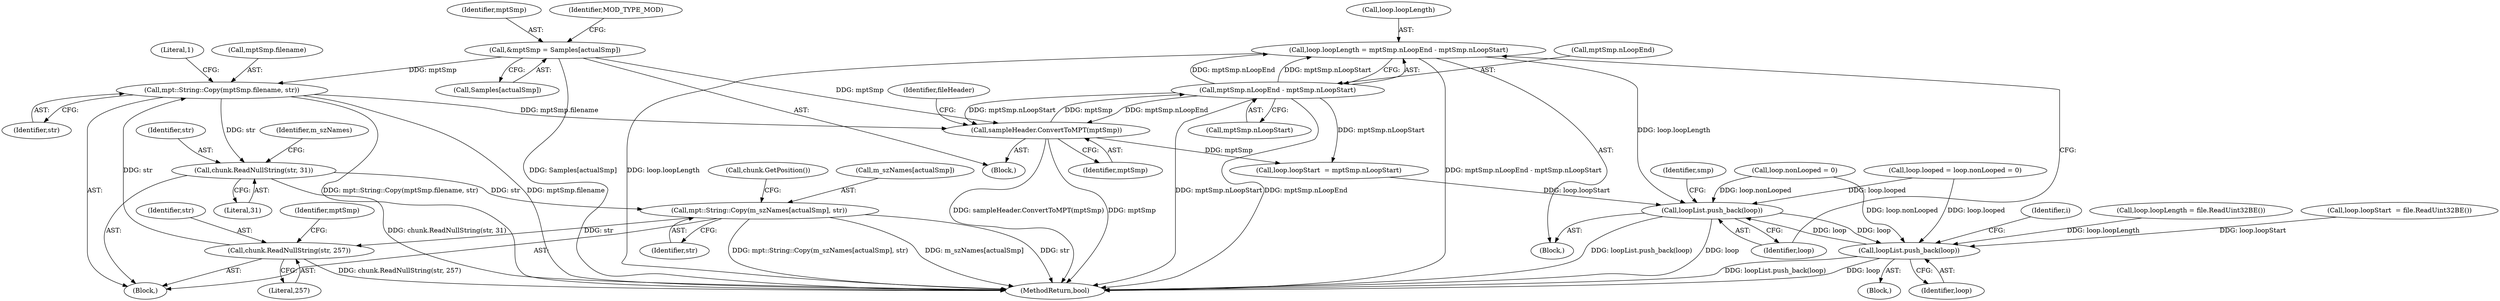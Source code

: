 digraph "0_openmpt_61fc6d3030a4d4283105cb5fb46b27b42fa5575e_1@integer" {
"1000399" [label="(Call,loop.loopLength = mptSmp.nLoopEnd - mptSmp.nLoopStart)"];
"1000403" [label="(Call,mptSmp.nLoopEnd - mptSmp.nLoopStart)"];
"1000329" [label="(Call,sampleHeader.ConvertToMPT(mptSmp))"];
"1000305" [label="(Call,mpt::String::Copy(mptSmp.filename, str))"];
"1000261" [label="(Call,&mptSmp = Samples[actualSmp])"];
"1000302" [label="(Call,chunk.ReadNullString(str, 257))"];
"1000315" [label="(Call,mpt::String::Copy(m_szNames[actualSmp], str))"];
"1000312" [label="(Call,chunk.ReadNullString(str, 31))"];
"1000410" [label="(Call,loopList.push_back(loop))"];
"1000434" [label="(Call,loopList.push_back(loop))"];
"1000372" [label="(Call,loop.looped = loop.nonLooped = 0)"];
"1000423" [label="(Block,)"];
"1000411" [label="(Identifier,loop)"];
"1000410" [label="(Call,loopList.push_back(loop))"];
"1000376" [label="(Call,loop.nonLooped = 0)"];
"1000312" [label="(Call,chunk.ReadNullString(str, 31))"];
"1000263" [label="(Call,Samples[actualSmp])"];
"1000334" [label="(Identifier,fileHeader)"];
"1000400" [label="(Call,loop.loopLength)"];
"1002118" [label="(MethodReturn,bool)"];
"1000303" [label="(Identifier,str)"];
"1000404" [label="(Call,mptSmp.nLoopEnd)"];
"1000422" [label="(Identifier,i)"];
"1000262" [label="(Identifier,mptSmp)"];
"1000261" [label="(Call,&mptSmp = Samples[actualSmp])"];
"1000316" [label="(Call,m_szNames[actualSmp])"];
"1000403" [label="(Call,mptSmp.nLoopEnd - mptSmp.nLoopStart)"];
"1000329" [label="(Call,sampleHeader.ConvertToMPT(mptSmp))"];
"1000315" [label="(Call,mpt::String::Copy(m_szNames[actualSmp], str))"];
"1000302" [label="(Call,chunk.ReadNullString(str, 257))"];
"1000322" [label="(Call,chunk.GetPosition())"];
"1000300" [label="(Block,)"];
"1000330" [label="(Identifier,mptSmp)"];
"1000309" [label="(Identifier,str)"];
"1000429" [label="(Call,loop.loopLength = file.ReadUint32BE())"];
"1000311" [label="(Literal,1)"];
"1000215" [label="(Identifier,smp)"];
"1000267" [label="(Identifier,MOD_TYPE_MOD)"];
"1000435" [label="(Identifier,loop)"];
"1000407" [label="(Call,mptSmp.nLoopStart)"];
"1000313" [label="(Identifier,str)"];
"1000305" [label="(Call,mpt::String::Copy(mptSmp.filename, str))"];
"1000392" [label="(Call,loop.loopStart  = mptSmp.nLoopStart)"];
"1000319" [label="(Identifier,str)"];
"1000391" [label="(Block,)"];
"1000307" [label="(Identifier,mptSmp)"];
"1000317" [label="(Identifier,m_szNames)"];
"1000424" [label="(Call,loop.loopStart  = file.ReadUint32BE())"];
"1000216" [label="(Block,)"];
"1000304" [label="(Literal,257)"];
"1000314" [label="(Literal,31)"];
"1000399" [label="(Call,loop.loopLength = mptSmp.nLoopEnd - mptSmp.nLoopStart)"];
"1000434" [label="(Call,loopList.push_back(loop))"];
"1000306" [label="(Call,mptSmp.filename)"];
"1000399" -> "1000391"  [label="AST: "];
"1000399" -> "1000403"  [label="CFG: "];
"1000400" -> "1000399"  [label="AST: "];
"1000403" -> "1000399"  [label="AST: "];
"1000411" -> "1000399"  [label="CFG: "];
"1000399" -> "1002118"  [label="DDG: mptSmp.nLoopEnd - mptSmp.nLoopStart"];
"1000399" -> "1002118"  [label="DDG: loop.loopLength"];
"1000403" -> "1000399"  [label="DDG: mptSmp.nLoopEnd"];
"1000403" -> "1000399"  [label="DDG: mptSmp.nLoopStart"];
"1000399" -> "1000410"  [label="DDG: loop.loopLength"];
"1000403" -> "1000407"  [label="CFG: "];
"1000404" -> "1000403"  [label="AST: "];
"1000407" -> "1000403"  [label="AST: "];
"1000403" -> "1002118"  [label="DDG: mptSmp.nLoopEnd"];
"1000403" -> "1002118"  [label="DDG: mptSmp.nLoopStart"];
"1000403" -> "1000329"  [label="DDG: mptSmp.nLoopEnd"];
"1000403" -> "1000329"  [label="DDG: mptSmp.nLoopStart"];
"1000403" -> "1000392"  [label="DDG: mptSmp.nLoopStart"];
"1000329" -> "1000403"  [label="DDG: mptSmp"];
"1000329" -> "1000216"  [label="AST: "];
"1000329" -> "1000330"  [label="CFG: "];
"1000330" -> "1000329"  [label="AST: "];
"1000334" -> "1000329"  [label="CFG: "];
"1000329" -> "1002118"  [label="DDG: sampleHeader.ConvertToMPT(mptSmp)"];
"1000329" -> "1002118"  [label="DDG: mptSmp"];
"1000305" -> "1000329"  [label="DDG: mptSmp.filename"];
"1000261" -> "1000329"  [label="DDG: mptSmp"];
"1000329" -> "1000392"  [label="DDG: mptSmp"];
"1000305" -> "1000300"  [label="AST: "];
"1000305" -> "1000309"  [label="CFG: "];
"1000306" -> "1000305"  [label="AST: "];
"1000309" -> "1000305"  [label="AST: "];
"1000311" -> "1000305"  [label="CFG: "];
"1000305" -> "1002118"  [label="DDG: mpt::String::Copy(mptSmp.filename, str)"];
"1000305" -> "1002118"  [label="DDG: mptSmp.filename"];
"1000261" -> "1000305"  [label="DDG: mptSmp"];
"1000302" -> "1000305"  [label="DDG: str"];
"1000305" -> "1000312"  [label="DDG: str"];
"1000261" -> "1000216"  [label="AST: "];
"1000261" -> "1000263"  [label="CFG: "];
"1000262" -> "1000261"  [label="AST: "];
"1000263" -> "1000261"  [label="AST: "];
"1000267" -> "1000261"  [label="CFG: "];
"1000261" -> "1002118"  [label="DDG: Samples[actualSmp]"];
"1000302" -> "1000300"  [label="AST: "];
"1000302" -> "1000304"  [label="CFG: "];
"1000303" -> "1000302"  [label="AST: "];
"1000304" -> "1000302"  [label="AST: "];
"1000307" -> "1000302"  [label="CFG: "];
"1000302" -> "1002118"  [label="DDG: chunk.ReadNullString(str, 257)"];
"1000315" -> "1000302"  [label="DDG: str"];
"1000315" -> "1000300"  [label="AST: "];
"1000315" -> "1000319"  [label="CFG: "];
"1000316" -> "1000315"  [label="AST: "];
"1000319" -> "1000315"  [label="AST: "];
"1000322" -> "1000315"  [label="CFG: "];
"1000315" -> "1002118"  [label="DDG: mpt::String::Copy(m_szNames[actualSmp], str)"];
"1000315" -> "1002118"  [label="DDG: m_szNames[actualSmp]"];
"1000315" -> "1002118"  [label="DDG: str"];
"1000312" -> "1000315"  [label="DDG: str"];
"1000312" -> "1000300"  [label="AST: "];
"1000312" -> "1000314"  [label="CFG: "];
"1000313" -> "1000312"  [label="AST: "];
"1000314" -> "1000312"  [label="AST: "];
"1000317" -> "1000312"  [label="CFG: "];
"1000312" -> "1002118"  [label="DDG: chunk.ReadNullString(str, 31)"];
"1000410" -> "1000391"  [label="AST: "];
"1000410" -> "1000411"  [label="CFG: "];
"1000411" -> "1000410"  [label="AST: "];
"1000215" -> "1000410"  [label="CFG: "];
"1000410" -> "1002118"  [label="DDG: loop"];
"1000410" -> "1002118"  [label="DDG: loopList.push_back(loop)"];
"1000376" -> "1000410"  [label="DDG: loop.nonLooped"];
"1000392" -> "1000410"  [label="DDG: loop.loopStart"];
"1000372" -> "1000410"  [label="DDG: loop.looped"];
"1000434" -> "1000410"  [label="DDG: loop"];
"1000410" -> "1000434"  [label="DDG: loop"];
"1000434" -> "1000423"  [label="AST: "];
"1000434" -> "1000435"  [label="CFG: "];
"1000435" -> "1000434"  [label="AST: "];
"1000422" -> "1000434"  [label="CFG: "];
"1000434" -> "1002118"  [label="DDG: loopList.push_back(loop)"];
"1000434" -> "1002118"  [label="DDG: loop"];
"1000376" -> "1000434"  [label="DDG: loop.nonLooped"];
"1000429" -> "1000434"  [label="DDG: loop.loopLength"];
"1000424" -> "1000434"  [label="DDG: loop.loopStart"];
"1000372" -> "1000434"  [label="DDG: loop.looped"];
}
